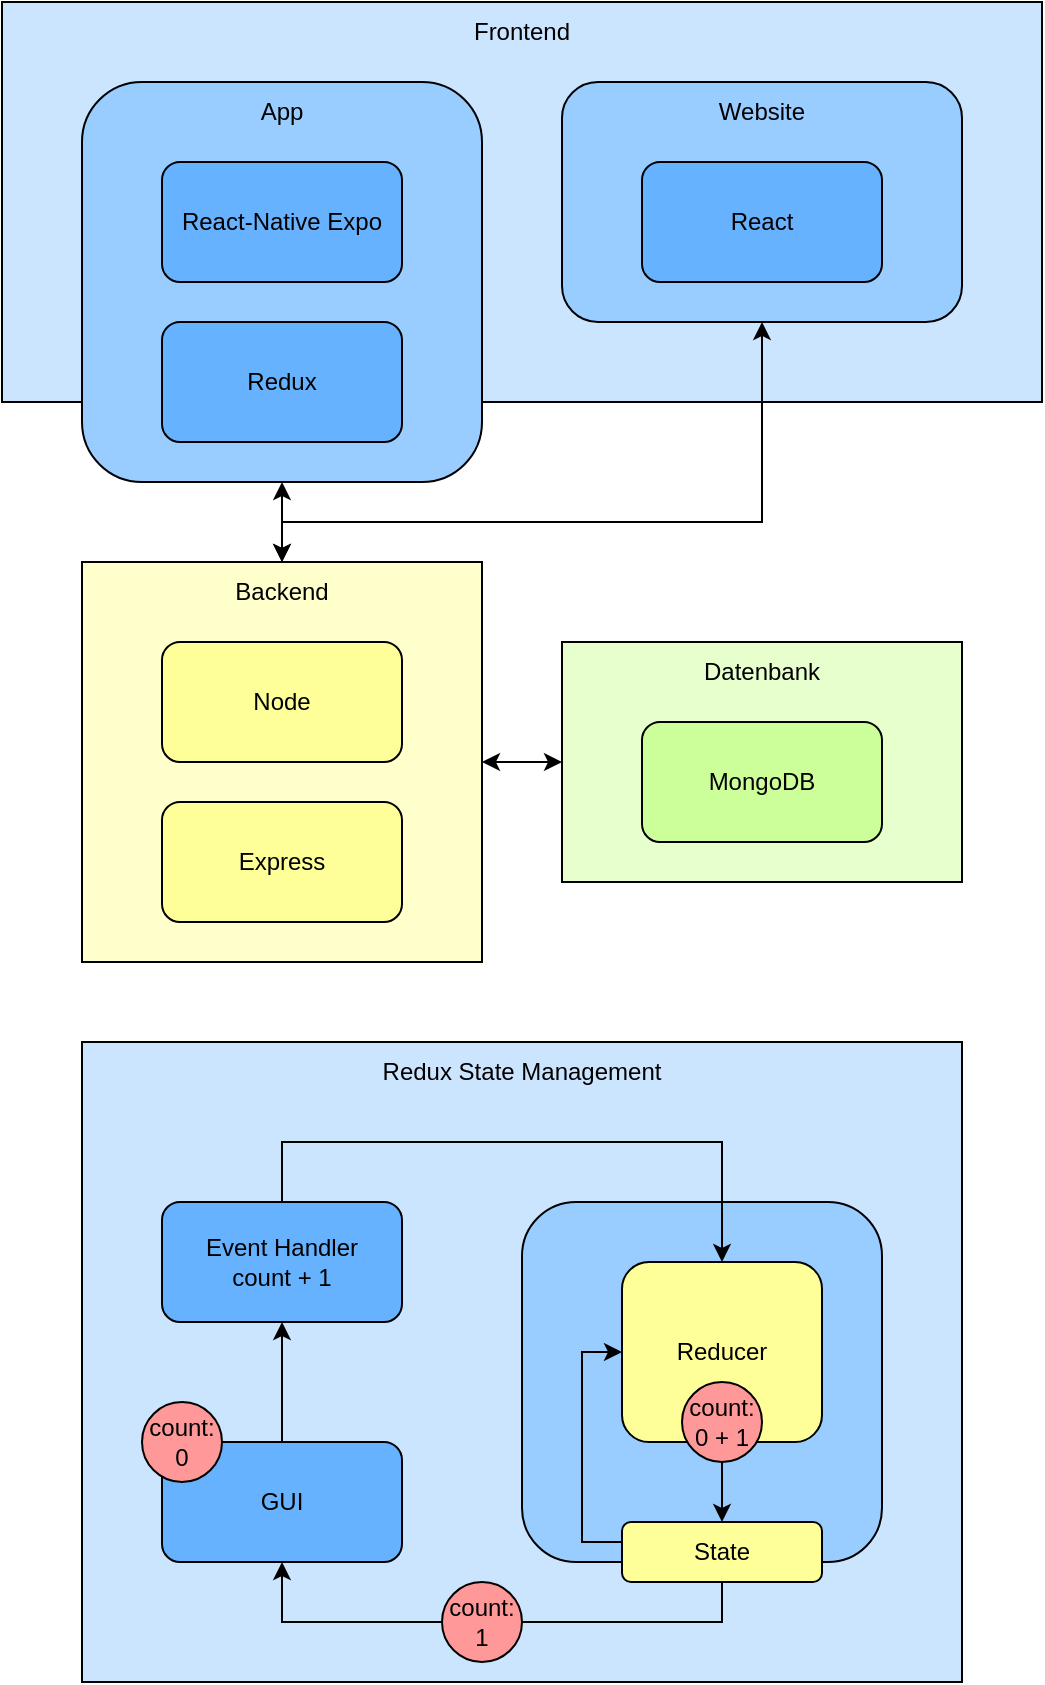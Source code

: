 <mxfile version="20.8.17" type="github">
  <diagram name="Seite-1" id="XBM6M_dfnYbNI4v-v456">
    <mxGraphModel dx="1674" dy="796" grid="1" gridSize="10" guides="1" tooltips="1" connect="1" arrows="1" fold="1" page="1" pageScale="1" pageWidth="827" pageHeight="1169" math="0" shadow="0">
      <root>
        <mxCell id="0" />
        <mxCell id="1" parent="0" />
        <mxCell id="HC1y-syK_XDX16wVH5VK-5" value="" style="rounded=0;whiteSpace=wrap;html=1;fillColor=#E6FFCC;" parent="1" vertex="1">
          <mxGeometry x="320" y="360" width="200" height="120" as="geometry" />
        </mxCell>
        <mxCell id="HC1y-syK_XDX16wVH5VK-1" value="MongoDB" style="rounded=1;whiteSpace=wrap;html=1;fillColor=#CCFF99;" parent="1" vertex="1">
          <mxGeometry x="360" y="400" width="120" height="60" as="geometry" />
        </mxCell>
        <mxCell id="HC1y-syK_XDX16wVH5VK-6" value="Datenbank" style="text;html=1;strokeColor=none;fillColor=none;align=center;verticalAlign=middle;whiteSpace=wrap;rounded=0;" parent="1" vertex="1">
          <mxGeometry x="390" y="360" width="60" height="30" as="geometry" />
        </mxCell>
        <mxCell id="HC1y-syK_XDX16wVH5VK-13" value="" style="rounded=0;whiteSpace=wrap;html=1;fillColor=#CCE5FF;" parent="1" vertex="1">
          <mxGeometry x="40" y="40" width="520" height="200" as="geometry" />
        </mxCell>
        <mxCell id="HC1y-syK_XDX16wVH5VK-8" value="" style="rounded=1;whiteSpace=wrap;html=1;strokeColor=#000000;fillColor=#99CCFF;" parent="1" vertex="1">
          <mxGeometry x="80" y="80" width="200" height="200" as="geometry" />
        </mxCell>
        <mxCell id="HC1y-syK_XDX16wVH5VK-9" value="App" style="text;html=1;strokeColor=none;fillColor=none;align=center;verticalAlign=middle;whiteSpace=wrap;rounded=0;" parent="1" vertex="1">
          <mxGeometry x="150" y="80" width="60" height="30" as="geometry" />
        </mxCell>
        <mxCell id="HC1y-syK_XDX16wVH5VK-16" value="Frontend" style="text;html=1;strokeColor=none;fillColor=none;align=center;verticalAlign=middle;whiteSpace=wrap;rounded=0;" parent="1" vertex="1">
          <mxGeometry x="270" y="40" width="60" height="30" as="geometry" />
        </mxCell>
        <mxCell id="HC1y-syK_XDX16wVH5VK-17" value="React-Native Expo" style="rounded=1;whiteSpace=wrap;html=1;fillColor=#66B2FF;" parent="1" vertex="1">
          <mxGeometry x="120" y="120" width="120" height="60" as="geometry" />
        </mxCell>
        <mxCell id="HC1y-syK_XDX16wVH5VK-18" value="" style="rounded=1;whiteSpace=wrap;html=1;fillColor=#99CCFF;" parent="1" vertex="1">
          <mxGeometry x="320" y="80" width="200" height="120" as="geometry" />
        </mxCell>
        <mxCell id="HC1y-syK_XDX16wVH5VK-19" value="Website" style="text;html=1;strokeColor=none;fillColor=none;align=center;verticalAlign=middle;whiteSpace=wrap;rounded=0;" parent="1" vertex="1">
          <mxGeometry x="390" y="80" width="60" height="30" as="geometry" />
        </mxCell>
        <mxCell id="HC1y-syK_XDX16wVH5VK-20" value="React" style="rounded=1;whiteSpace=wrap;html=1;fillColor=#66B2FF;" parent="1" vertex="1">
          <mxGeometry x="360" y="120" width="120" height="60" as="geometry" />
        </mxCell>
        <mxCell id="HC1y-syK_XDX16wVH5VK-21" value="Redux" style="rounded=1;whiteSpace=wrap;html=1;fillColor=#66B2FF;" parent="1" vertex="1">
          <mxGeometry x="120" y="200" width="120" height="60" as="geometry" />
        </mxCell>
        <mxCell id="HC1y-syK_XDX16wVH5VK-23" value="" style="rounded=0;whiteSpace=wrap;html=1;fillColor=#FFFFCC;" parent="1" vertex="1">
          <mxGeometry x="80" y="320" width="200" height="200" as="geometry" />
        </mxCell>
        <mxCell id="HC1y-syK_XDX16wVH5VK-24" value="Node" style="rounded=1;whiteSpace=wrap;html=1;fillColor=#FFFF99;" parent="1" vertex="1">
          <mxGeometry x="120" y="360" width="120" height="60" as="geometry" />
        </mxCell>
        <mxCell id="HC1y-syK_XDX16wVH5VK-25" value="Backend" style="text;html=1;strokeColor=none;fillColor=none;align=center;verticalAlign=middle;whiteSpace=wrap;rounded=0;" parent="1" vertex="1">
          <mxGeometry x="150" y="320" width="60" height="30" as="geometry" />
        </mxCell>
        <mxCell id="HC1y-syK_XDX16wVH5VK-26" value="Express" style="rounded=1;whiteSpace=wrap;html=1;fillColor=#FFFF99;" parent="1" vertex="1">
          <mxGeometry x="120" y="440" width="120" height="60" as="geometry" />
        </mxCell>
        <mxCell id="HC1y-syK_XDX16wVH5VK-27" value="" style="endArrow=classic;startArrow=classic;html=1;rounded=0;exitX=0;exitY=0.5;exitDx=0;exitDy=0;entryX=1;entryY=0.5;entryDx=0;entryDy=0;" parent="1" source="HC1y-syK_XDX16wVH5VK-5" target="HC1y-syK_XDX16wVH5VK-23" edge="1">
          <mxGeometry width="50" height="50" relative="1" as="geometry">
            <mxPoint x="570" y="630" as="sourcePoint" />
            <mxPoint x="620" y="580" as="targetPoint" />
          </mxGeometry>
        </mxCell>
        <mxCell id="HC1y-syK_XDX16wVH5VK-28" value="" style="endArrow=classic;startArrow=classic;html=1;rounded=0;exitX=0.5;exitY=0;exitDx=0;exitDy=0;entryX=0.5;entryY=1;entryDx=0;entryDy=0;" parent="1" source="HC1y-syK_XDX16wVH5VK-25" target="HC1y-syK_XDX16wVH5VK-8" edge="1">
          <mxGeometry width="50" height="50" relative="1" as="geometry">
            <mxPoint x="570" y="250" as="sourcePoint" />
            <mxPoint x="620" y="200" as="targetPoint" />
          </mxGeometry>
        </mxCell>
        <mxCell id="HC1y-syK_XDX16wVH5VK-29" value="" style="endArrow=classic;startArrow=classic;html=1;rounded=0;exitX=0.5;exitY=1;exitDx=0;exitDy=0;entryX=0.5;entryY=0;entryDx=0;entryDy=0;" parent="1" source="HC1y-syK_XDX16wVH5VK-18" target="HC1y-syK_XDX16wVH5VK-25" edge="1">
          <mxGeometry width="50" height="50" relative="1" as="geometry">
            <mxPoint x="570" y="250" as="sourcePoint" />
            <mxPoint x="620" y="200" as="targetPoint" />
            <Array as="points">
              <mxPoint x="420" y="300" />
              <mxPoint x="180" y="300" />
            </Array>
          </mxGeometry>
        </mxCell>
        <mxCell id="HC1y-syK_XDX16wVH5VK-31" value="" style="rounded=0;whiteSpace=wrap;html=1;fillColor=#CCE5FF;" parent="1" vertex="1">
          <mxGeometry x="80" y="560" width="440" height="320" as="geometry" />
        </mxCell>
        <mxCell id="HC1y-syK_XDX16wVH5VK-32" value="Event Handler&lt;br&gt;count + 1" style="rounded=1;whiteSpace=wrap;html=1;strokeColor=#000000;fillColor=#66B2FF;" parent="1" vertex="1">
          <mxGeometry x="120" y="640" width="120" height="60" as="geometry" />
        </mxCell>
        <mxCell id="5KWKVhqCyTy1W-rFgGdQ-6" style="edgeStyle=orthogonalEdgeStyle;rounded=0;orthogonalLoop=1;jettySize=auto;html=1;" edge="1" parent="1" source="HC1y-syK_XDX16wVH5VK-33" target="HC1y-syK_XDX16wVH5VK-32">
          <mxGeometry relative="1" as="geometry" />
        </mxCell>
        <mxCell id="HC1y-syK_XDX16wVH5VK-33" value="GUI" style="rounded=1;whiteSpace=wrap;html=1;strokeColor=#000000;fillColor=#66B2FF;" parent="1" vertex="1">
          <mxGeometry x="120" y="760" width="120" height="60" as="geometry" />
        </mxCell>
        <mxCell id="5KWKVhqCyTy1W-rFgGdQ-1" value="Redux State Management" style="text;html=1;strokeColor=none;fillColor=none;align=center;verticalAlign=middle;whiteSpace=wrap;rounded=0;" vertex="1" parent="1">
          <mxGeometry x="215" y="560" width="170" height="30" as="geometry" />
        </mxCell>
        <mxCell id="5KWKVhqCyTy1W-rFgGdQ-2" value="" style="rounded=1;whiteSpace=wrap;html=1;strokeColor=#000000;fillColor=#99CCFF;" vertex="1" parent="1">
          <mxGeometry x="300" y="640" width="180" height="180" as="geometry" />
        </mxCell>
        <mxCell id="5KWKVhqCyTy1W-rFgGdQ-9" style="edgeStyle=orthogonalEdgeStyle;rounded=0;orthogonalLoop=1;jettySize=auto;html=1;entryX=0;entryY=0.5;entryDx=0;entryDy=0;" edge="1" parent="1" source="5KWKVhqCyTy1W-rFgGdQ-3" target="5KWKVhqCyTy1W-rFgGdQ-4">
          <mxGeometry relative="1" as="geometry">
            <Array as="points">
              <mxPoint x="330" y="810" />
              <mxPoint x="330" y="715" />
            </Array>
          </mxGeometry>
        </mxCell>
        <mxCell id="5KWKVhqCyTy1W-rFgGdQ-13" style="edgeStyle=orthogonalEdgeStyle;rounded=0;orthogonalLoop=1;jettySize=auto;html=1;entryX=0.5;entryY=1;entryDx=0;entryDy=0;" edge="1" parent="1" source="5KWKVhqCyTy1W-rFgGdQ-3" target="HC1y-syK_XDX16wVH5VK-33">
          <mxGeometry relative="1" as="geometry">
            <Array as="points">
              <mxPoint x="400" y="850" />
              <mxPoint x="180" y="850" />
            </Array>
          </mxGeometry>
        </mxCell>
        <mxCell id="5KWKVhqCyTy1W-rFgGdQ-3" value="State" style="rounded=1;whiteSpace=wrap;html=1;fillColor=#FFFF99;" vertex="1" parent="1">
          <mxGeometry x="350" y="800" width="100" height="30" as="geometry" />
        </mxCell>
        <mxCell id="5KWKVhqCyTy1W-rFgGdQ-4" value="Reducer" style="rounded=1;whiteSpace=wrap;html=1;fillColor=#FFFF99;" vertex="1" parent="1">
          <mxGeometry x="350" y="670" width="100" height="90" as="geometry" />
        </mxCell>
        <mxCell id="5KWKVhqCyTy1W-rFgGdQ-7" style="edgeStyle=orthogonalEdgeStyle;rounded=0;orthogonalLoop=1;jettySize=auto;html=1;entryX=0.5;entryY=0;entryDx=0;entryDy=0;" edge="1" parent="1" source="HC1y-syK_XDX16wVH5VK-32" target="5KWKVhqCyTy1W-rFgGdQ-4">
          <mxGeometry relative="1" as="geometry">
            <Array as="points">
              <mxPoint x="180" y="610" />
              <mxPoint x="400" y="610" />
            </Array>
          </mxGeometry>
        </mxCell>
        <mxCell id="5KWKVhqCyTy1W-rFgGdQ-10" value="" style="endArrow=classic;html=1;rounded=0;exitX=0.5;exitY=1;exitDx=0;exitDy=0;entryX=0.5;entryY=0;entryDx=0;entryDy=0;" edge="1" parent="1" source="5KWKVhqCyTy1W-rFgGdQ-4" target="5KWKVhqCyTy1W-rFgGdQ-3">
          <mxGeometry width="50" height="50" relative="1" as="geometry">
            <mxPoint x="-10" y="1000" as="sourcePoint" />
            <mxPoint x="40" y="950" as="targetPoint" />
          </mxGeometry>
        </mxCell>
        <mxCell id="5KWKVhqCyTy1W-rFgGdQ-11" value="count:&lt;br&gt;1" style="ellipse;whiteSpace=wrap;html=1;aspect=fixed;fillColor=#FF9999;" vertex="1" parent="1">
          <mxGeometry x="260" y="830" width="40" height="40" as="geometry" />
        </mxCell>
        <mxCell id="5KWKVhqCyTy1W-rFgGdQ-14" value="count: 0" style="ellipse;whiteSpace=wrap;html=1;aspect=fixed;fillColor=#FF9999;" vertex="1" parent="1">
          <mxGeometry x="110" y="740" width="40" height="40" as="geometry" />
        </mxCell>
        <mxCell id="5KWKVhqCyTy1W-rFgGdQ-15" value="count: 0 + 1" style="ellipse;whiteSpace=wrap;html=1;aspect=fixed;fillColor=#FF9999;" vertex="1" parent="1">
          <mxGeometry x="380" y="730" width="40" height="40" as="geometry" />
        </mxCell>
      </root>
    </mxGraphModel>
  </diagram>
</mxfile>
